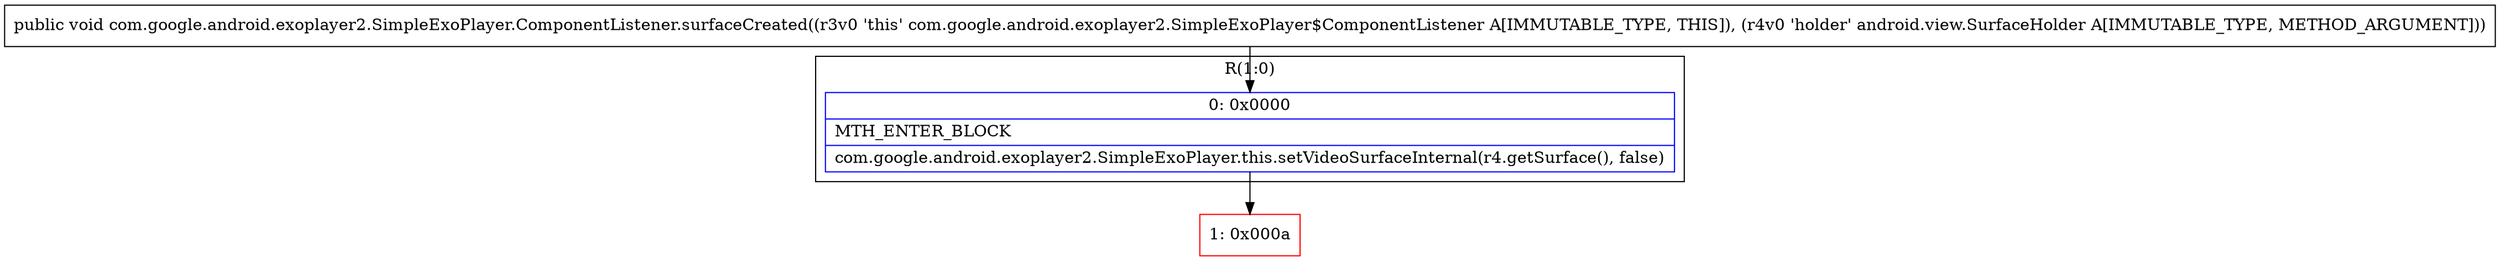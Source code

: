 digraph "CFG forcom.google.android.exoplayer2.SimpleExoPlayer.ComponentListener.surfaceCreated(Landroid\/view\/SurfaceHolder;)V" {
subgraph cluster_Region_1595562889 {
label = "R(1:0)";
node [shape=record,color=blue];
Node_0 [shape=record,label="{0\:\ 0x0000|MTH_ENTER_BLOCK\l|com.google.android.exoplayer2.SimpleExoPlayer.this.setVideoSurfaceInternal(r4.getSurface(), false)\l}"];
}
Node_1 [shape=record,color=red,label="{1\:\ 0x000a}"];
MethodNode[shape=record,label="{public void com.google.android.exoplayer2.SimpleExoPlayer.ComponentListener.surfaceCreated((r3v0 'this' com.google.android.exoplayer2.SimpleExoPlayer$ComponentListener A[IMMUTABLE_TYPE, THIS]), (r4v0 'holder' android.view.SurfaceHolder A[IMMUTABLE_TYPE, METHOD_ARGUMENT])) }"];
MethodNode -> Node_0;
Node_0 -> Node_1;
}

